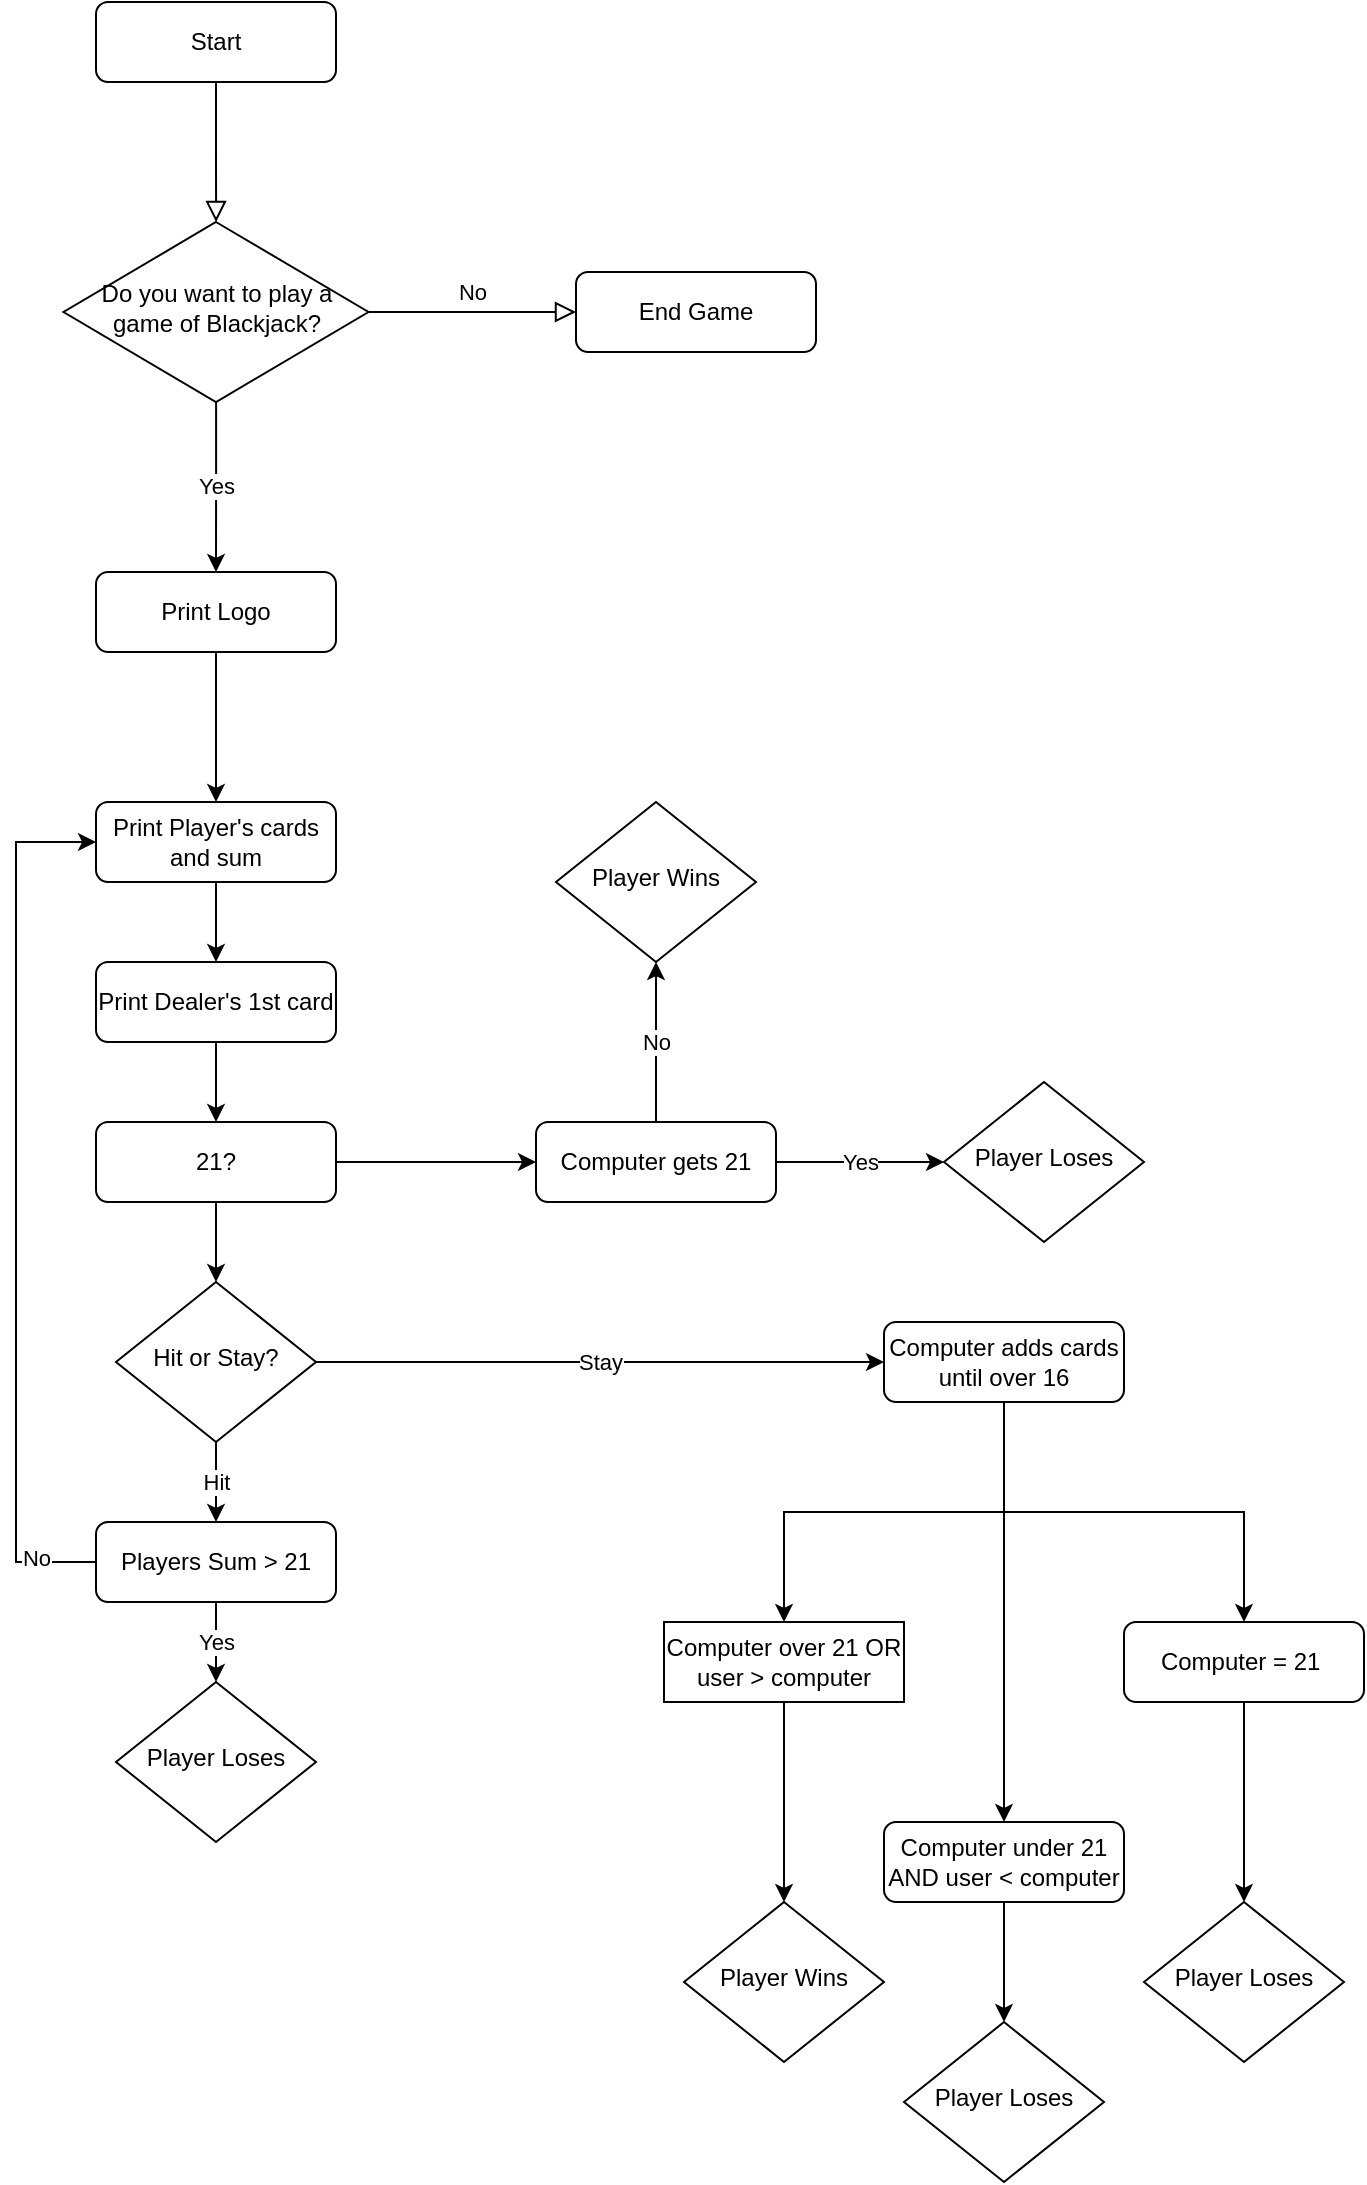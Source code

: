 <mxfile version="14.9.9" type="github"><diagram id="C5RBs43oDa-KdzZeNtuy" name="Page-1"><mxGraphModel dx="1865" dy="1668" grid="1" gridSize="10" guides="1" tooltips="1" connect="1" arrows="1" fold="1" page="1" pageScale="1" pageWidth="827" pageHeight="1169" math="0" shadow="0"><root><mxCell id="WIyWlLk6GJQsqaUBKTNV-0"/><mxCell id="WIyWlLk6GJQsqaUBKTNV-1" parent="WIyWlLk6GJQsqaUBKTNV-0"/><mxCell id="WIyWlLk6GJQsqaUBKTNV-2" value="" style="rounded=0;html=1;jettySize=auto;orthogonalLoop=1;fontSize=11;endArrow=block;endFill=0;endSize=8;strokeWidth=1;shadow=0;labelBackgroundColor=none;edgeStyle=orthogonalEdgeStyle;" parent="WIyWlLk6GJQsqaUBKTNV-1" source="WIyWlLk6GJQsqaUBKTNV-3" target="WIyWlLk6GJQsqaUBKTNV-6" edge="1"><mxGeometry relative="1" as="geometry"/></mxCell><mxCell id="WIyWlLk6GJQsqaUBKTNV-3" value="Start" style="rounded=1;whiteSpace=wrap;html=1;fontSize=12;glass=0;strokeWidth=1;shadow=0;" parent="WIyWlLk6GJQsqaUBKTNV-1" vertex="1"><mxGeometry x="-40" y="-80" width="120" height="40" as="geometry"/></mxCell><mxCell id="WIyWlLk6GJQsqaUBKTNV-5" value="No" style="edgeStyle=orthogonalEdgeStyle;rounded=0;html=1;jettySize=auto;orthogonalLoop=1;fontSize=11;endArrow=block;endFill=0;endSize=8;strokeWidth=1;shadow=0;labelBackgroundColor=none;" parent="WIyWlLk6GJQsqaUBKTNV-1" source="WIyWlLk6GJQsqaUBKTNV-6" target="WIyWlLk6GJQsqaUBKTNV-7" edge="1"><mxGeometry y="10" relative="1" as="geometry"><mxPoint as="offset"/></mxGeometry></mxCell><mxCell id="rVf0cIw3FRNJ9avvWrbt-1" value="Yes" style="edgeStyle=orthogonalEdgeStyle;rounded=0;orthogonalLoop=1;jettySize=auto;html=1;" edge="1" parent="WIyWlLk6GJQsqaUBKTNV-1" source="WIyWlLk6GJQsqaUBKTNV-6" target="rVf0cIw3FRNJ9avvWrbt-0"><mxGeometry relative="1" as="geometry"/></mxCell><mxCell id="WIyWlLk6GJQsqaUBKTNV-6" value="Do you want to play a game of Blackjack?" style="rhombus;whiteSpace=wrap;html=1;shadow=0;fontFamily=Helvetica;fontSize=12;align=center;strokeWidth=1;spacing=6;spacingTop=-4;" parent="WIyWlLk6GJQsqaUBKTNV-1" vertex="1"><mxGeometry x="-56.25" y="30" width="152.5" height="90" as="geometry"/></mxCell><mxCell id="WIyWlLk6GJQsqaUBKTNV-7" value="End Game" style="rounded=1;whiteSpace=wrap;html=1;fontSize=12;glass=0;strokeWidth=1;shadow=0;" parent="WIyWlLk6GJQsqaUBKTNV-1" vertex="1"><mxGeometry x="200" y="55" width="120" height="40" as="geometry"/></mxCell><mxCell id="rVf0cIw3FRNJ9avvWrbt-3" value="" style="edgeStyle=orthogonalEdgeStyle;rounded=0;orthogonalLoop=1;jettySize=auto;html=1;" edge="1" parent="WIyWlLk6GJQsqaUBKTNV-1" source="rVf0cIw3FRNJ9avvWrbt-0" target="rVf0cIw3FRNJ9avvWrbt-2"><mxGeometry relative="1" as="geometry"/></mxCell><mxCell id="rVf0cIw3FRNJ9avvWrbt-0" value="Print Logo" style="rounded=1;whiteSpace=wrap;html=1;fontSize=12;glass=0;strokeWidth=1;shadow=0;" vertex="1" parent="WIyWlLk6GJQsqaUBKTNV-1"><mxGeometry x="-40" y="205" width="120" height="40" as="geometry"/></mxCell><mxCell id="rVf0cIw3FRNJ9avvWrbt-5" value="" style="edgeStyle=orthogonalEdgeStyle;rounded=0;orthogonalLoop=1;jettySize=auto;html=1;" edge="1" parent="WIyWlLk6GJQsqaUBKTNV-1" source="rVf0cIw3FRNJ9avvWrbt-2" target="rVf0cIw3FRNJ9avvWrbt-4"><mxGeometry relative="1" as="geometry"/></mxCell><mxCell id="rVf0cIw3FRNJ9avvWrbt-2" value="Print Player's cards and sum" style="rounded=1;whiteSpace=wrap;html=1;fontSize=12;glass=0;strokeWidth=1;shadow=0;" vertex="1" parent="WIyWlLk6GJQsqaUBKTNV-1"><mxGeometry x="-40" y="320" width="120" height="40" as="geometry"/></mxCell><mxCell id="rVf0cIw3FRNJ9avvWrbt-39" value="" style="edgeStyle=orthogonalEdgeStyle;rounded=0;orthogonalLoop=1;jettySize=auto;html=1;" edge="1" parent="WIyWlLk6GJQsqaUBKTNV-1" source="rVf0cIw3FRNJ9avvWrbt-4" target="rVf0cIw3FRNJ9avvWrbt-35"><mxGeometry relative="1" as="geometry"/></mxCell><mxCell id="rVf0cIw3FRNJ9avvWrbt-4" value="Print Dealer's 1st card" style="rounded=1;whiteSpace=wrap;html=1;fontSize=12;glass=0;strokeWidth=1;shadow=0;" vertex="1" parent="WIyWlLk6GJQsqaUBKTNV-1"><mxGeometry x="-40" y="400" width="120" height="40" as="geometry"/></mxCell><mxCell id="rVf0cIw3FRNJ9avvWrbt-9" value="Hit" style="edgeStyle=orthogonalEdgeStyle;rounded=0;orthogonalLoop=1;jettySize=auto;html=1;" edge="1" parent="WIyWlLk6GJQsqaUBKTNV-1" source="rVf0cIw3FRNJ9avvWrbt-6" target="rVf0cIw3FRNJ9avvWrbt-8"><mxGeometry relative="1" as="geometry"/></mxCell><mxCell id="rVf0cIw3FRNJ9avvWrbt-11" value="Stay" style="edgeStyle=orthogonalEdgeStyle;rounded=0;orthogonalLoop=1;jettySize=auto;html=1;" edge="1" parent="WIyWlLk6GJQsqaUBKTNV-1" source="rVf0cIw3FRNJ9avvWrbt-6" target="rVf0cIw3FRNJ9avvWrbt-10"><mxGeometry relative="1" as="geometry"/></mxCell><mxCell id="rVf0cIw3FRNJ9avvWrbt-6" value="Hit or Stay?" style="rhombus;whiteSpace=wrap;html=1;shadow=0;fontFamily=Helvetica;fontSize=12;align=center;strokeWidth=1;spacing=6;spacingTop=-4;" vertex="1" parent="WIyWlLk6GJQsqaUBKTNV-1"><mxGeometry x="-30" y="560" width="100" height="80" as="geometry"/></mxCell><mxCell id="rVf0cIw3FRNJ9avvWrbt-25" value="Yes" style="edgeStyle=orthogonalEdgeStyle;rounded=0;orthogonalLoop=1;jettySize=auto;html=1;" edge="1" parent="WIyWlLk6GJQsqaUBKTNV-1" source="rVf0cIw3FRNJ9avvWrbt-8" target="rVf0cIw3FRNJ9avvWrbt-20"><mxGeometry relative="1" as="geometry"/></mxCell><mxCell id="rVf0cIw3FRNJ9avvWrbt-26" style="edgeStyle=orthogonalEdgeStyle;rounded=0;orthogonalLoop=1;jettySize=auto;html=1;entryX=0;entryY=0.5;entryDx=0;entryDy=0;" edge="1" parent="WIyWlLk6GJQsqaUBKTNV-1" source="rVf0cIw3FRNJ9avvWrbt-8" target="rVf0cIw3FRNJ9avvWrbt-2"><mxGeometry relative="1" as="geometry"><Array as="points"><mxPoint x="-80" y="700"/><mxPoint x="-80" y="340"/></Array></mxGeometry></mxCell><mxCell id="rVf0cIw3FRNJ9avvWrbt-27" value="No" style="edgeLabel;html=1;align=center;verticalAlign=middle;resizable=0;points=[];" vertex="1" connectable="0" parent="rVf0cIw3FRNJ9avvWrbt-26"><mxGeometry x="-0.861" y="-2" relative="1" as="geometry"><mxPoint as="offset"/></mxGeometry></mxCell><mxCell id="rVf0cIw3FRNJ9avvWrbt-8" value="Players Sum &amp;gt; 21" style="rounded=1;whiteSpace=wrap;html=1;fontSize=12;glass=0;strokeWidth=1;shadow=0;" vertex="1" parent="WIyWlLk6GJQsqaUBKTNV-1"><mxGeometry x="-40" y="680" width="120" height="40" as="geometry"/></mxCell><mxCell id="rVf0cIw3FRNJ9avvWrbt-31" style="edgeStyle=orthogonalEdgeStyle;rounded=0;orthogonalLoop=1;jettySize=auto;html=1;entryX=0.5;entryY=0;entryDx=0;entryDy=0;" edge="1" parent="WIyWlLk6GJQsqaUBKTNV-1" source="rVf0cIw3FRNJ9avvWrbt-10" target="rVf0cIw3FRNJ9avvWrbt-17"><mxGeometry relative="1" as="geometry"/></mxCell><mxCell id="rVf0cIw3FRNJ9avvWrbt-33" style="edgeStyle=orthogonalEdgeStyle;rounded=0;orthogonalLoop=1;jettySize=auto;html=1;entryX=0.5;entryY=0;entryDx=0;entryDy=0;" edge="1" parent="WIyWlLk6GJQsqaUBKTNV-1" source="rVf0cIw3FRNJ9avvWrbt-10" target="rVf0cIw3FRNJ9avvWrbt-12"><mxGeometry relative="1" as="geometry"/></mxCell><mxCell id="rVf0cIw3FRNJ9avvWrbt-34" style="edgeStyle=orthogonalEdgeStyle;rounded=0;orthogonalLoop=1;jettySize=auto;html=1;" edge="1" parent="WIyWlLk6GJQsqaUBKTNV-1" source="rVf0cIw3FRNJ9avvWrbt-10" target="rVf0cIw3FRNJ9avvWrbt-28"><mxGeometry relative="1" as="geometry"/></mxCell><mxCell id="rVf0cIw3FRNJ9avvWrbt-10" value="Computer adds cards until over 16" style="rounded=1;whiteSpace=wrap;html=1;fontSize=12;glass=0;strokeWidth=1;shadow=0;" vertex="1" parent="WIyWlLk6GJQsqaUBKTNV-1"><mxGeometry x="354" y="580" width="120" height="40" as="geometry"/></mxCell><mxCell id="rVf0cIw3FRNJ9avvWrbt-15" value="" style="edgeStyle=orthogonalEdgeStyle;rounded=0;orthogonalLoop=1;jettySize=auto;html=1;" edge="1" parent="WIyWlLk6GJQsqaUBKTNV-1" source="rVf0cIw3FRNJ9avvWrbt-12" target="rVf0cIw3FRNJ9avvWrbt-14"><mxGeometry relative="1" as="geometry"/></mxCell><mxCell id="rVf0cIw3FRNJ9avvWrbt-12" value="Computer over 21 OR user &amp;gt; computer" style="rounded=1;whiteSpace=wrap;html=1;fontSize=12;glass=0;strokeWidth=1;shadow=0;arcSize=0;" vertex="1" parent="WIyWlLk6GJQsqaUBKTNV-1"><mxGeometry x="244" y="730" width="120" height="40" as="geometry"/></mxCell><mxCell id="rVf0cIw3FRNJ9avvWrbt-14" value="Player Wins" style="rhombus;whiteSpace=wrap;html=1;shadow=0;fontFamily=Helvetica;fontSize=12;align=center;strokeWidth=1;spacing=6;spacingTop=-4;" vertex="1" parent="WIyWlLk6GJQsqaUBKTNV-1"><mxGeometry x="254" y="870" width="100" height="80" as="geometry"/></mxCell><mxCell id="rVf0cIw3FRNJ9avvWrbt-16" value="Player Loses" style="rhombus;whiteSpace=wrap;html=1;shadow=0;fontFamily=Helvetica;fontSize=12;align=center;strokeWidth=1;spacing=6;spacingTop=-4;" vertex="1" parent="WIyWlLk6GJQsqaUBKTNV-1"><mxGeometry x="364" y="930" width="100" height="80" as="geometry"/></mxCell><mxCell id="rVf0cIw3FRNJ9avvWrbt-18" value="" style="edgeStyle=orthogonalEdgeStyle;rounded=0;orthogonalLoop=1;jettySize=auto;html=1;" edge="1" parent="WIyWlLk6GJQsqaUBKTNV-1" source="rVf0cIw3FRNJ9avvWrbt-17" target="rVf0cIw3FRNJ9avvWrbt-16"><mxGeometry relative="1" as="geometry"/></mxCell><mxCell id="rVf0cIw3FRNJ9avvWrbt-17" value="Computer under 21 AND user &amp;lt; computer" style="rounded=1;whiteSpace=wrap;html=1;fontSize=12;glass=0;strokeWidth=1;shadow=0;" vertex="1" parent="WIyWlLk6GJQsqaUBKTNV-1"><mxGeometry x="354" y="830" width="120" height="40" as="geometry"/></mxCell><mxCell id="rVf0cIw3FRNJ9avvWrbt-20" value="Player Loses" style="rhombus;whiteSpace=wrap;html=1;shadow=0;fontFamily=Helvetica;fontSize=12;align=center;strokeWidth=1;spacing=6;spacingTop=-4;" vertex="1" parent="WIyWlLk6GJQsqaUBKTNV-1"><mxGeometry x="-30" y="760" width="100" height="80" as="geometry"/></mxCell><mxCell id="rVf0cIw3FRNJ9avvWrbt-30" value="" style="edgeStyle=orthogonalEdgeStyle;rounded=0;orthogonalLoop=1;jettySize=auto;html=1;" edge="1" parent="WIyWlLk6GJQsqaUBKTNV-1" source="rVf0cIw3FRNJ9avvWrbt-28" target="rVf0cIw3FRNJ9avvWrbt-29"><mxGeometry relative="1" as="geometry"/></mxCell><mxCell id="rVf0cIw3FRNJ9avvWrbt-28" value="Computer = 21&amp;nbsp;" style="rounded=1;whiteSpace=wrap;html=1;fontSize=12;glass=0;strokeWidth=1;shadow=0;" vertex="1" parent="WIyWlLk6GJQsqaUBKTNV-1"><mxGeometry x="474" y="730" width="120" height="40" as="geometry"/></mxCell><mxCell id="rVf0cIw3FRNJ9avvWrbt-29" value="Player Loses" style="rhombus;whiteSpace=wrap;html=1;shadow=0;fontFamily=Helvetica;fontSize=12;align=center;strokeWidth=1;spacing=6;spacingTop=-4;" vertex="1" parent="WIyWlLk6GJQsqaUBKTNV-1"><mxGeometry x="484" y="870" width="100" height="80" as="geometry"/></mxCell><mxCell id="rVf0cIw3FRNJ9avvWrbt-32" style="edgeStyle=orthogonalEdgeStyle;rounded=0;orthogonalLoop=1;jettySize=auto;html=1;exitX=0.5;exitY=1;exitDx=0;exitDy=0;" edge="1" parent="WIyWlLk6GJQsqaUBKTNV-1" source="rVf0cIw3FRNJ9avvWrbt-17" target="rVf0cIw3FRNJ9avvWrbt-17"><mxGeometry relative="1" as="geometry"/></mxCell><mxCell id="rVf0cIw3FRNJ9avvWrbt-37" value="" style="edgeStyle=orthogonalEdgeStyle;rounded=0;orthogonalLoop=1;jettySize=auto;html=1;" edge="1" parent="WIyWlLk6GJQsqaUBKTNV-1" source="rVf0cIw3FRNJ9avvWrbt-35" target="rVf0cIw3FRNJ9avvWrbt-36"><mxGeometry relative="1" as="geometry"/></mxCell><mxCell id="rVf0cIw3FRNJ9avvWrbt-38" value="" style="edgeStyle=orthogonalEdgeStyle;rounded=0;orthogonalLoop=1;jettySize=auto;html=1;" edge="1" parent="WIyWlLk6GJQsqaUBKTNV-1" source="rVf0cIw3FRNJ9avvWrbt-35" target="rVf0cIw3FRNJ9avvWrbt-6"><mxGeometry relative="1" as="geometry"/></mxCell><mxCell id="rVf0cIw3FRNJ9avvWrbt-35" value="21?" style="rounded=1;whiteSpace=wrap;html=1;fontSize=12;glass=0;strokeWidth=1;shadow=0;" vertex="1" parent="WIyWlLk6GJQsqaUBKTNV-1"><mxGeometry x="-40" y="480" width="120" height="40" as="geometry"/></mxCell><mxCell id="rVf0cIw3FRNJ9avvWrbt-41" value="Yes" style="edgeStyle=orthogonalEdgeStyle;rounded=0;orthogonalLoop=1;jettySize=auto;html=1;" edge="1" parent="WIyWlLk6GJQsqaUBKTNV-1" source="rVf0cIw3FRNJ9avvWrbt-36" target="rVf0cIw3FRNJ9avvWrbt-40"><mxGeometry relative="1" as="geometry"/></mxCell><mxCell id="rVf0cIw3FRNJ9avvWrbt-43" value="No" style="edgeStyle=orthogonalEdgeStyle;rounded=0;orthogonalLoop=1;jettySize=auto;html=1;" edge="1" parent="WIyWlLk6GJQsqaUBKTNV-1" source="rVf0cIw3FRNJ9avvWrbt-36" target="rVf0cIw3FRNJ9avvWrbt-42"><mxGeometry relative="1" as="geometry"/></mxCell><mxCell id="rVf0cIw3FRNJ9avvWrbt-36" value="Computer gets 21" style="rounded=1;whiteSpace=wrap;html=1;fontSize=12;glass=0;strokeWidth=1;shadow=0;" vertex="1" parent="WIyWlLk6GJQsqaUBKTNV-1"><mxGeometry x="180" y="480" width="120" height="40" as="geometry"/></mxCell><mxCell id="rVf0cIw3FRNJ9avvWrbt-40" value="Player Loses" style="rhombus;whiteSpace=wrap;html=1;shadow=0;fontFamily=Helvetica;fontSize=12;align=center;strokeWidth=1;spacing=6;spacingTop=-4;" vertex="1" parent="WIyWlLk6GJQsqaUBKTNV-1"><mxGeometry x="384" y="460" width="100" height="80" as="geometry"/></mxCell><mxCell id="rVf0cIw3FRNJ9avvWrbt-42" value="Player Wins" style="rhombus;whiteSpace=wrap;html=1;shadow=0;fontFamily=Helvetica;fontSize=12;align=center;strokeWidth=1;spacing=6;spacingTop=-4;" vertex="1" parent="WIyWlLk6GJQsqaUBKTNV-1"><mxGeometry x="190" y="320" width="100" height="80" as="geometry"/></mxCell></root></mxGraphModel></diagram></mxfile>